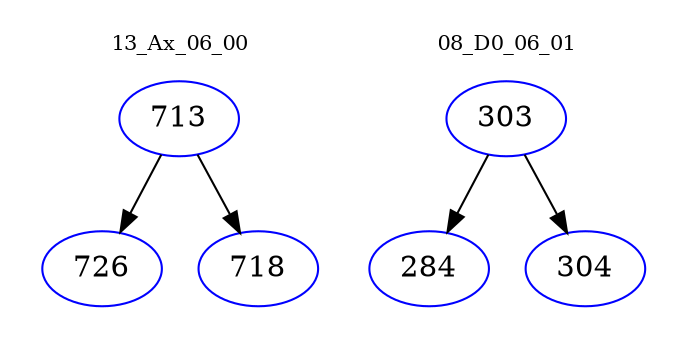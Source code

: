 digraph{
subgraph cluster_0 {
color = white
label = "13_Ax_06_00";
fontsize=10;
T0_713 [label="713", color="blue"]
T0_713 -> T0_726 [color="black"]
T0_726 [label="726", color="blue"]
T0_713 -> T0_718 [color="black"]
T0_718 [label="718", color="blue"]
}
subgraph cluster_1 {
color = white
label = "08_D0_06_01";
fontsize=10;
T1_303 [label="303", color="blue"]
T1_303 -> T1_284 [color="black"]
T1_284 [label="284", color="blue"]
T1_303 -> T1_304 [color="black"]
T1_304 [label="304", color="blue"]
}
}
